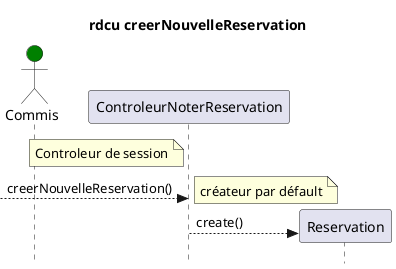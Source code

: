 @startuml
skinparam Style strictuml
actor Commis #green
title rdcu creerNouvelleReservation
note left of ControleurNoterReservation: Controleur de session
 --> ControleurNoterReservation : creerNouvelleReservation()
note right: créateur par défault
ControleurNoterReservation --> Reservation ** : create()

@enduml
